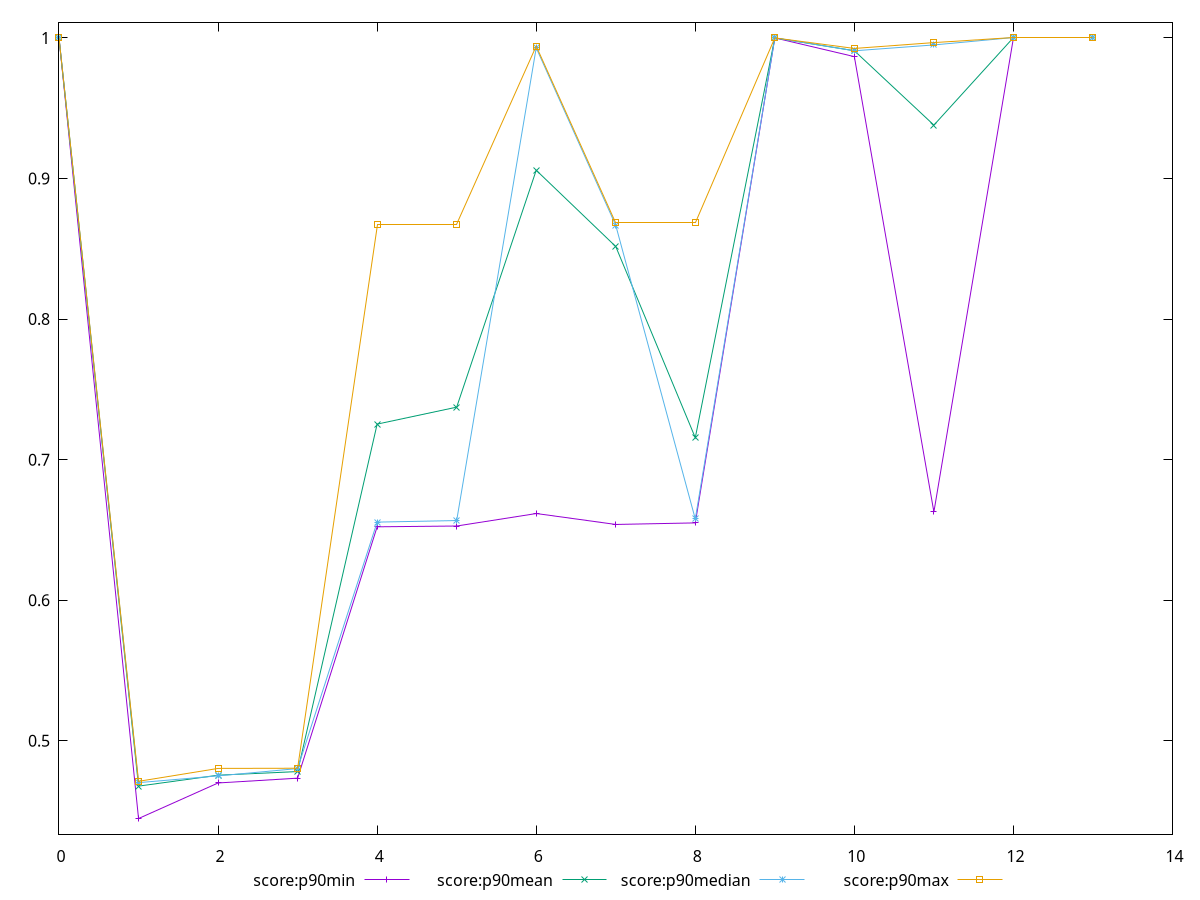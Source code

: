 reset
set terminal svg size 640, 520 enhanced background rgb 'white'
set output "reprap/render-blocking-resources/progression/score.svg"

$scoreP90Min <<EOF
0 1
1 0.4447058823529412
2 0.47
3 0.47341176470588237
4 0.6522222222222223
5 0.6527777777777778
6 0.6616666666666666
7 0.6538888888888889
8 0.655
9 1
10 0.9866666666666667
11 0.6627777777777778
12 1
13 1
EOF

$scoreP90Mean <<EOF
0 1
1 0.4677673202614379
2 0.47553202614379086
3 0.478120261437908
4 0.7252746913580251
5 0.7373487654320995
6 0.9058580246913588
7 0.851595679012347
8 0.7155956790123454
9 1
10 0.9908703703703705
11 0.9379660493827159
12 1
13 1
EOF

$scoreP90Median <<EOF
0 1
1 0.4702352941176471
2 0.47505882352941176
3 0.48023529411764704
4 0.6555555555555556
5 0.6566666666666666
6 0.9929166666666667
7 0.8666666666666667
8 0.6577777777777778
9 1
10 0.9908333333333333
11 0.995
12 1
13 1
EOF

$scoreP90Max <<EOF
0 1
1 0.4711764705882353
2 0.4803529411764706
3 0.4804705882352941
4 0.8674999999999999
5 0.8674999999999999
6 0.9941666666666666
7 0.8683333333333333
8 0.8683333333333333
9 1
10 0.9925
11 0.9966666666666667
12 1
13 1
EOF

set key outside below
set yrange [0.4336:1.011105882352941]

plot \
  $scoreP90Min title "score:p90min" with linespoints, \
  $scoreP90Mean title "score:p90mean" with linespoints, \
  $scoreP90Median title "score:p90median" with linespoints, \
  $scoreP90Max title "score:p90max" with linespoints, \


reset